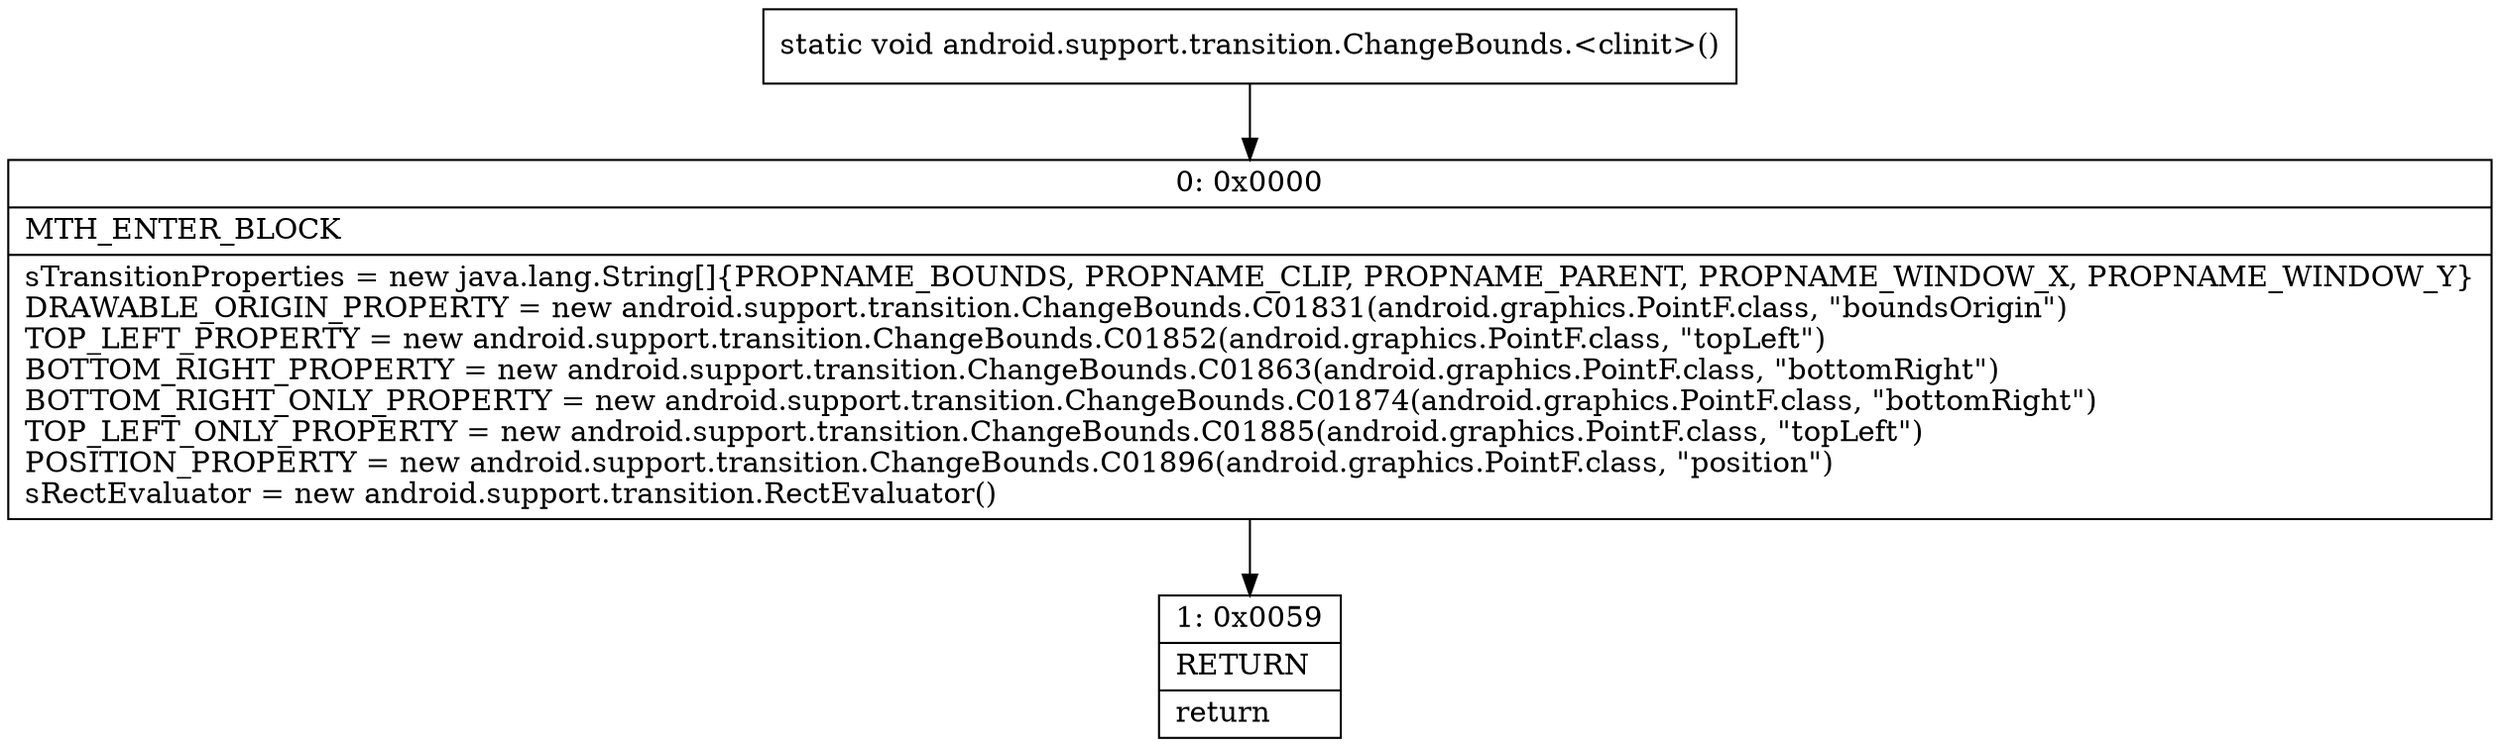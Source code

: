 digraph "CFG forandroid.support.transition.ChangeBounds.\<clinit\>()V" {
Node_0 [shape=record,label="{0\:\ 0x0000|MTH_ENTER_BLOCK\l|sTransitionProperties = new java.lang.String[]\{PROPNAME_BOUNDS, PROPNAME_CLIP, PROPNAME_PARENT, PROPNAME_WINDOW_X, PROPNAME_WINDOW_Y\}\lDRAWABLE_ORIGIN_PROPERTY = new android.support.transition.ChangeBounds.C01831(android.graphics.PointF.class, \"boundsOrigin\")\lTOP_LEFT_PROPERTY = new android.support.transition.ChangeBounds.C01852(android.graphics.PointF.class, \"topLeft\")\lBOTTOM_RIGHT_PROPERTY = new android.support.transition.ChangeBounds.C01863(android.graphics.PointF.class, \"bottomRight\")\lBOTTOM_RIGHT_ONLY_PROPERTY = new android.support.transition.ChangeBounds.C01874(android.graphics.PointF.class, \"bottomRight\")\lTOP_LEFT_ONLY_PROPERTY = new android.support.transition.ChangeBounds.C01885(android.graphics.PointF.class, \"topLeft\")\lPOSITION_PROPERTY = new android.support.transition.ChangeBounds.C01896(android.graphics.PointF.class, \"position\")\lsRectEvaluator = new android.support.transition.RectEvaluator()\l}"];
Node_1 [shape=record,label="{1\:\ 0x0059|RETURN\l|return\l}"];
MethodNode[shape=record,label="{static void android.support.transition.ChangeBounds.\<clinit\>() }"];
MethodNode -> Node_0;
Node_0 -> Node_1;
}

